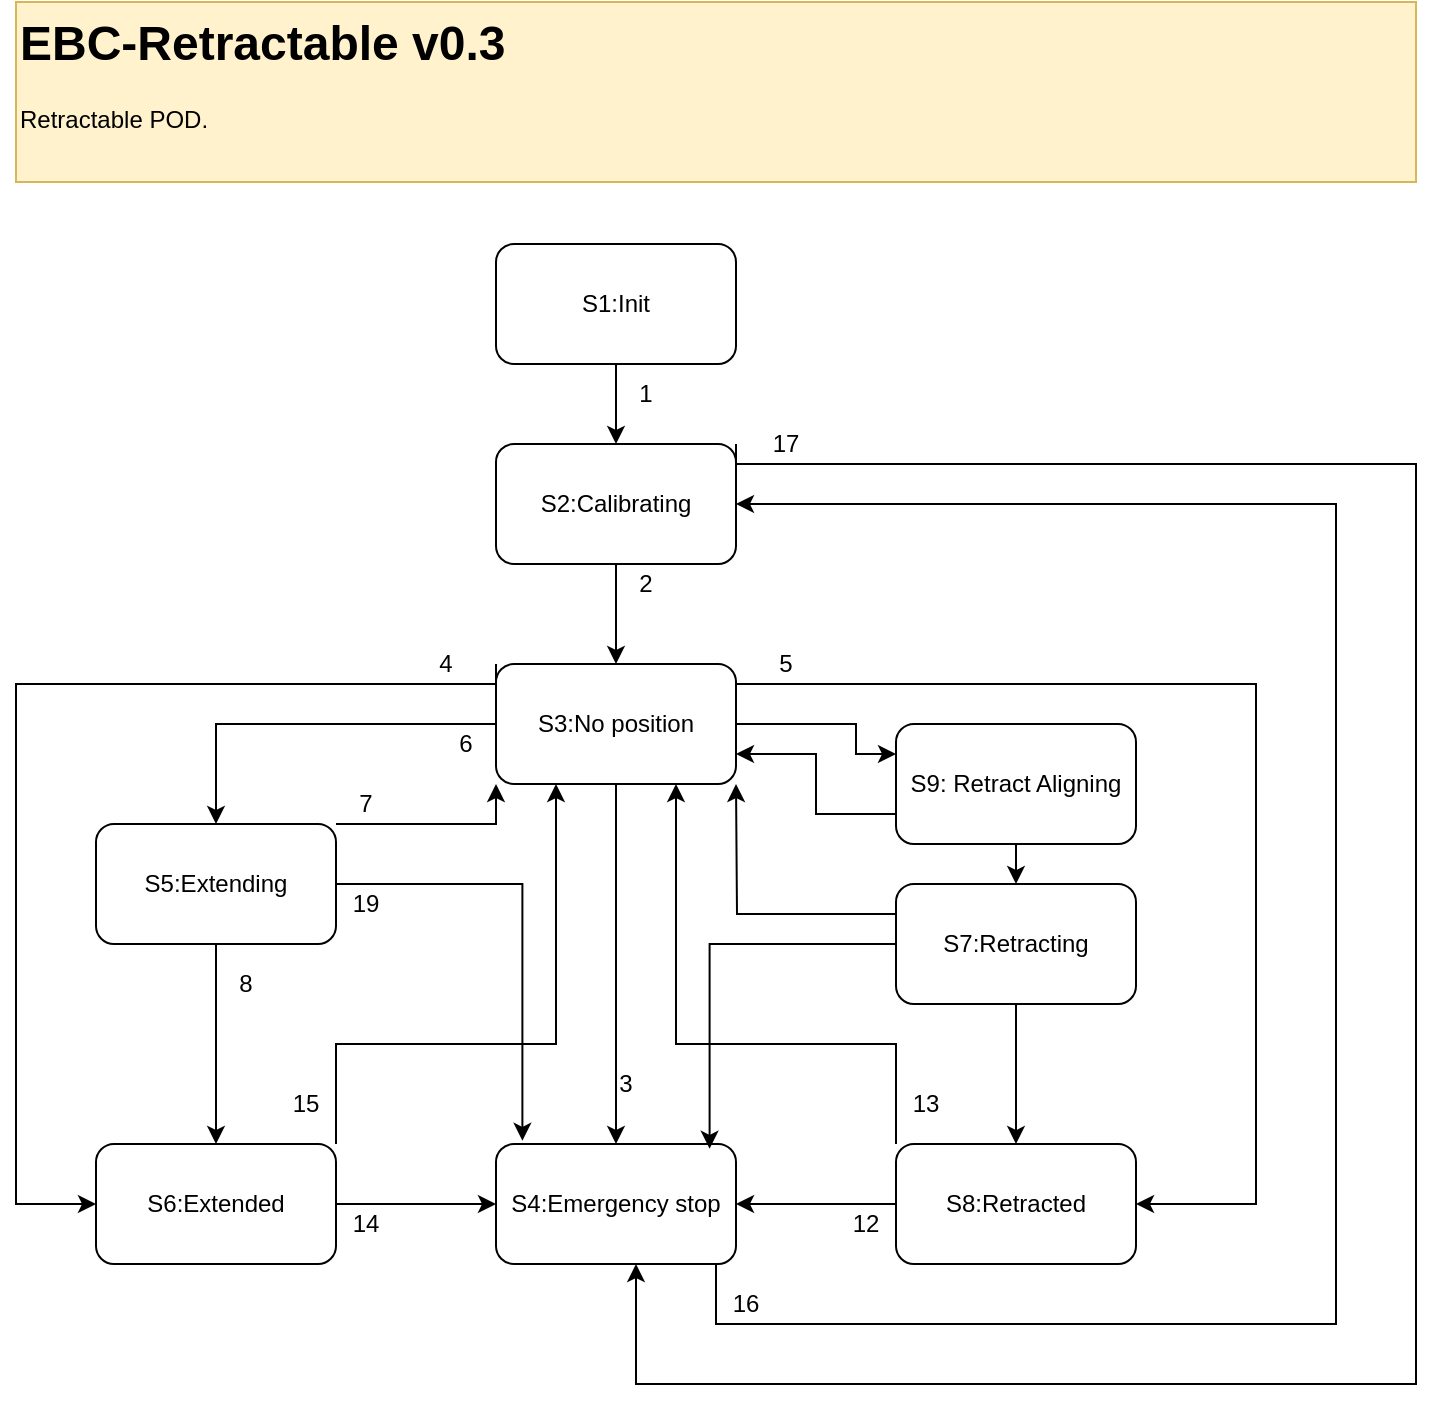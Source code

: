 <mxfile>
    <diagram id="JDhQ3MOjcqF2Rj4PaNCb" name="Page-1">
        <mxGraphModel dx="1002" dy="867" grid="1" gridSize="10" guides="1" tooltips="1" connect="1" arrows="1" fold="1" page="1" pageScale="1" pageWidth="827" pageHeight="1169" math="0" shadow="0">
            <root>
                <mxCell id="0"/>
                <mxCell id="1" parent="0"/>
                <mxCell id="IWyZwPLyy9rQY7GGPiD5-44" style="edgeStyle=orthogonalEdgeStyle;rounded=0;orthogonalLoop=1;jettySize=auto;html=1;entryX=1;entryY=0.5;entryDx=0;entryDy=0;" parent="1" source="IWyZwPLyy9rQY7GGPiD5-19" target="IWyZwPLyy9rQY7GGPiD5-22" edge="1">
                    <mxGeometry relative="1" as="geometry">
                        <Array as="points">
                            <mxPoint x="410" y="700"/>
                            <mxPoint x="720" y="700"/>
                            <mxPoint x="720" y="290"/>
                        </Array>
                    </mxGeometry>
                </mxCell>
                <mxCell id="IWyZwPLyy9rQY7GGPiD5-19" value="S4:Emergency stop" style="rounded=1;whiteSpace=wrap;html=1;" parent="1" vertex="1">
                    <mxGeometry x="300" y="610" width="120" height="60" as="geometry"/>
                </mxCell>
                <mxCell id="IWyZwPLyy9rQY7GGPiD5-28" style="edgeStyle=orthogonalEdgeStyle;rounded=0;orthogonalLoop=1;jettySize=auto;html=1;entryX=0.5;entryY=0;entryDx=0;entryDy=0;" parent="1" source="IWyZwPLyy9rQY7GGPiD5-20" target="IWyZwPLyy9rQY7GGPiD5-22" edge="1">
                    <mxGeometry relative="1" as="geometry"/>
                </mxCell>
                <mxCell id="IWyZwPLyy9rQY7GGPiD5-20" value="S1:Init" style="rounded=1;whiteSpace=wrap;html=1;" parent="1" vertex="1">
                    <mxGeometry x="300" y="160" width="120" height="60" as="geometry"/>
                </mxCell>
                <mxCell id="IWyZwPLyy9rQY7GGPiD5-30" style="edgeStyle=orthogonalEdgeStyle;rounded=0;orthogonalLoop=1;jettySize=auto;html=1;" parent="1" source="IWyZwPLyy9rQY7GGPiD5-21" target="IWyZwPLyy9rQY7GGPiD5-25" edge="1">
                    <mxGeometry relative="1" as="geometry"/>
                </mxCell>
                <mxCell id="IWyZwPLyy9rQY7GGPiD5-32" style="edgeStyle=orthogonalEdgeStyle;rounded=0;orthogonalLoop=1;jettySize=auto;html=1;exitX=0.5;exitY=1;exitDx=0;exitDy=0;entryX=0.5;entryY=0;entryDx=0;entryDy=0;" parent="1" source="IWyZwPLyy9rQY7GGPiD5-21" target="IWyZwPLyy9rQY7GGPiD5-19" edge="1">
                    <mxGeometry relative="1" as="geometry"/>
                </mxCell>
                <mxCell id="IWyZwPLyy9rQY7GGPiD5-40" style="edgeStyle=orthogonalEdgeStyle;rounded=0;orthogonalLoop=1;jettySize=auto;html=1;exitX=0.99;exitY=0.147;exitDx=0;exitDy=0;exitPerimeter=0;" parent="1" source="IWyZwPLyy9rQY7GGPiD5-21" target="IWyZwPLyy9rQY7GGPiD5-23" edge="1">
                    <mxGeometry relative="1" as="geometry">
                        <Array as="points">
                            <mxPoint x="420" y="379"/>
                            <mxPoint x="420" y="380"/>
                            <mxPoint x="680" y="380"/>
                            <mxPoint x="680" y="640"/>
                        </Array>
                    </mxGeometry>
                </mxCell>
                <mxCell id="IWyZwPLyy9rQY7GGPiD5-41" style="edgeStyle=orthogonalEdgeStyle;rounded=0;orthogonalLoop=1;jettySize=auto;html=1;exitX=0;exitY=0;exitDx=0;exitDy=0;entryX=0;entryY=0.5;entryDx=0;entryDy=0;" parent="1" source="IWyZwPLyy9rQY7GGPiD5-21" target="IWyZwPLyy9rQY7GGPiD5-24" edge="1">
                    <mxGeometry relative="1" as="geometry">
                        <Array as="points">
                            <mxPoint x="300" y="380"/>
                            <mxPoint x="60" y="380"/>
                            <mxPoint x="60" y="640"/>
                        </Array>
                    </mxGeometry>
                </mxCell>
                <mxCell id="8" style="edgeStyle=orthogonalEdgeStyle;html=1;exitX=1;exitY=0.5;exitDx=0;exitDy=0;entryX=0;entryY=0.25;entryDx=0;entryDy=0;rounded=0;" edge="1" parent="1" source="IWyZwPLyy9rQY7GGPiD5-21" target="2">
                    <mxGeometry relative="1" as="geometry">
                        <Array as="points">
                            <mxPoint x="480" y="400"/>
                            <mxPoint x="480" y="415"/>
                        </Array>
                    </mxGeometry>
                </mxCell>
                <mxCell id="IWyZwPLyy9rQY7GGPiD5-21" value="S3:No position" style="rounded=1;whiteSpace=wrap;html=1;" parent="1" vertex="1">
                    <mxGeometry x="300" y="370" width="120" height="60" as="geometry"/>
                </mxCell>
                <mxCell id="IWyZwPLyy9rQY7GGPiD5-29" style="edgeStyle=orthogonalEdgeStyle;rounded=0;orthogonalLoop=1;jettySize=auto;html=1;entryX=0.5;entryY=0;entryDx=0;entryDy=0;" parent="1" source="IWyZwPLyy9rQY7GGPiD5-22" target="IWyZwPLyy9rQY7GGPiD5-21" edge="1">
                    <mxGeometry relative="1" as="geometry"/>
                </mxCell>
                <mxCell id="IWyZwPLyy9rQY7GGPiD5-67" style="edgeStyle=orthogonalEdgeStyle;rounded=0;orthogonalLoop=1;jettySize=auto;html=1;exitX=1;exitY=0;exitDx=0;exitDy=0;" parent="1" source="IWyZwPLyy9rQY7GGPiD5-22" edge="1">
                    <mxGeometry relative="1" as="geometry">
                        <mxPoint x="370" y="670" as="targetPoint"/>
                        <Array as="points">
                            <mxPoint x="420" y="270"/>
                            <mxPoint x="760" y="270"/>
                            <mxPoint x="760" y="730"/>
                            <mxPoint x="370" y="730"/>
                            <mxPoint x="370" y="670"/>
                        </Array>
                    </mxGeometry>
                </mxCell>
                <mxCell id="IWyZwPLyy9rQY7GGPiD5-22" value="S2:Calibrating" style="rounded=1;whiteSpace=wrap;html=1;" parent="1" vertex="1">
                    <mxGeometry x="300" y="260" width="120" height="60" as="geometry"/>
                </mxCell>
                <mxCell id="IWyZwPLyy9rQY7GGPiD5-39" style="edgeStyle=orthogonalEdgeStyle;rounded=0;orthogonalLoop=1;jettySize=auto;html=1;entryX=1;entryY=0.5;entryDx=0;entryDy=0;" parent="1" source="IWyZwPLyy9rQY7GGPiD5-23" target="IWyZwPLyy9rQY7GGPiD5-19" edge="1">
                    <mxGeometry relative="1" as="geometry"/>
                </mxCell>
                <mxCell id="IWyZwPLyy9rQY7GGPiD5-73" style="edgeStyle=orthogonalEdgeStyle;rounded=0;orthogonalLoop=1;jettySize=auto;html=1;exitX=0;exitY=0;exitDx=0;exitDy=0;entryX=0.75;entryY=1;entryDx=0;entryDy=0;" parent="1" source="IWyZwPLyy9rQY7GGPiD5-23" target="IWyZwPLyy9rQY7GGPiD5-21" edge="1">
                    <mxGeometry relative="1" as="geometry">
                        <Array as="points">
                            <mxPoint x="500" y="560"/>
                            <mxPoint x="390" y="560"/>
                        </Array>
                    </mxGeometry>
                </mxCell>
                <mxCell id="IWyZwPLyy9rQY7GGPiD5-23" value="S8:Retracted" style="rounded=1;whiteSpace=wrap;html=1;" parent="1" vertex="1">
                    <mxGeometry x="500" y="610" width="120" height="60" as="geometry"/>
                </mxCell>
                <mxCell id="IWyZwPLyy9rQY7GGPiD5-38" style="edgeStyle=orthogonalEdgeStyle;rounded=0;orthogonalLoop=1;jettySize=auto;html=1;exitX=1;exitY=0.5;exitDx=0;exitDy=0;entryX=0;entryY=0.5;entryDx=0;entryDy=0;" parent="1" source="IWyZwPLyy9rQY7GGPiD5-24" target="IWyZwPLyy9rQY7GGPiD5-19" edge="1">
                    <mxGeometry relative="1" as="geometry"/>
                </mxCell>
                <mxCell id="IWyZwPLyy9rQY7GGPiD5-74" style="edgeStyle=orthogonalEdgeStyle;rounded=0;orthogonalLoop=1;jettySize=auto;html=1;exitX=1;exitY=0;exitDx=0;exitDy=0;entryX=0.25;entryY=1;entryDx=0;entryDy=0;" parent="1" source="IWyZwPLyy9rQY7GGPiD5-24" target="IWyZwPLyy9rQY7GGPiD5-21" edge="1">
                    <mxGeometry relative="1" as="geometry">
                        <Array as="points">
                            <mxPoint x="220" y="560"/>
                            <mxPoint x="330" y="560"/>
                        </Array>
                    </mxGeometry>
                </mxCell>
                <mxCell id="IWyZwPLyy9rQY7GGPiD5-24" value="S6:Extended" style="rounded=1;whiteSpace=wrap;html=1;" parent="1" vertex="1">
                    <mxGeometry x="100" y="610" width="120" height="60" as="geometry"/>
                </mxCell>
                <mxCell id="IWyZwPLyy9rQY7GGPiD5-36" style="edgeStyle=orthogonalEdgeStyle;rounded=0;orthogonalLoop=1;jettySize=auto;html=1;entryX=0.5;entryY=0;entryDx=0;entryDy=0;" parent="1" source="IWyZwPLyy9rQY7GGPiD5-25" target="IWyZwPLyy9rQY7GGPiD5-24" edge="1">
                    <mxGeometry relative="1" as="geometry"/>
                </mxCell>
                <mxCell id="IWyZwPLyy9rQY7GGPiD5-46" style="edgeStyle=orthogonalEdgeStyle;rounded=0;orthogonalLoop=1;jettySize=auto;html=1;exitX=1;exitY=0;exitDx=0;exitDy=0;entryX=0;entryY=1;entryDx=0;entryDy=0;" parent="1" source="IWyZwPLyy9rQY7GGPiD5-25" target="IWyZwPLyy9rQY7GGPiD5-21" edge="1">
                    <mxGeometry relative="1" as="geometry">
                        <Array as="points">
                            <mxPoint x="300" y="450"/>
                        </Array>
                    </mxGeometry>
                </mxCell>
                <mxCell id="IWyZwPLyy9rQY7GGPiD5-25" value="S5:Extending" style="rounded=1;whiteSpace=wrap;html=1;" parent="1" vertex="1">
                    <mxGeometry x="100" y="450" width="120" height="60" as="geometry"/>
                </mxCell>
                <mxCell id="IWyZwPLyy9rQY7GGPiD5-35" style="edgeStyle=orthogonalEdgeStyle;rounded=0;orthogonalLoop=1;jettySize=auto;html=1;entryX=0.5;entryY=0;entryDx=0;entryDy=0;" parent="1" source="IWyZwPLyy9rQY7GGPiD5-26" target="IWyZwPLyy9rQY7GGPiD5-23" edge="1">
                    <mxGeometry relative="1" as="geometry"/>
                </mxCell>
                <mxCell id="10" style="edgeStyle=orthogonalEdgeStyle;rounded=0;jumpSize=6;html=1;exitX=0;exitY=0.25;exitDx=0;exitDy=0;" edge="1" parent="1" source="IWyZwPLyy9rQY7GGPiD5-26">
                    <mxGeometry relative="1" as="geometry">
                        <mxPoint x="420" y="430" as="targetPoint"/>
                    </mxGeometry>
                </mxCell>
                <mxCell id="IWyZwPLyy9rQY7GGPiD5-26" value="S7:Retracting" style="rounded=1;whiteSpace=wrap;html=1;" parent="1" vertex="1">
                    <mxGeometry x="500" y="480" width="120" height="60" as="geometry"/>
                </mxCell>
                <mxCell id="IWyZwPLyy9rQY7GGPiD5-51" value="1" style="text;html=1;align=center;verticalAlign=middle;whiteSpace=wrap;rounded=0;" parent="1" vertex="1">
                    <mxGeometry x="360" y="225" width="30" height="20" as="geometry"/>
                </mxCell>
                <mxCell id="IWyZwPLyy9rQY7GGPiD5-52" value="2" style="text;html=1;align=center;verticalAlign=middle;whiteSpace=wrap;rounded=0;" parent="1" vertex="1">
                    <mxGeometry x="360" y="320" width="30" height="20" as="geometry"/>
                </mxCell>
                <mxCell id="IWyZwPLyy9rQY7GGPiD5-53" value="3" style="text;html=1;align=center;verticalAlign=middle;whiteSpace=wrap;rounded=0;" parent="1" vertex="1">
                    <mxGeometry x="350" y="570" width="30" height="20" as="geometry"/>
                </mxCell>
                <mxCell id="IWyZwPLyy9rQY7GGPiD5-54" value="6" style="text;html=1;align=center;verticalAlign=middle;whiteSpace=wrap;rounded=0;" parent="1" vertex="1">
                    <mxGeometry x="270" y="400" width="30" height="20" as="geometry"/>
                </mxCell>
                <mxCell id="IWyZwPLyy9rQY7GGPiD5-57" value="8" style="text;html=1;align=center;verticalAlign=middle;whiteSpace=wrap;rounded=0;" parent="1" vertex="1">
                    <mxGeometry x="160" y="520" width="30" height="20" as="geometry"/>
                </mxCell>
                <mxCell id="IWyZwPLyy9rQY7GGPiD5-58" value="7" style="text;html=1;align=center;verticalAlign=middle;whiteSpace=wrap;rounded=0;" parent="1" vertex="1">
                    <mxGeometry x="220" y="430" width="30" height="20" as="geometry"/>
                </mxCell>
                <mxCell id="IWyZwPLyy9rQY7GGPiD5-62" value="4" style="text;html=1;align=center;verticalAlign=middle;whiteSpace=wrap;rounded=0;" parent="1" vertex="1">
                    <mxGeometry x="260" y="360" width="30" height="20" as="geometry"/>
                </mxCell>
                <mxCell id="IWyZwPLyy9rQY7GGPiD5-63" value="5" style="text;html=1;align=center;verticalAlign=middle;whiteSpace=wrap;rounded=0;" parent="1" vertex="1">
                    <mxGeometry x="430" y="360" width="30" height="20" as="geometry"/>
                </mxCell>
                <mxCell id="IWyZwPLyy9rQY7GGPiD5-64" value="14" style="text;html=1;align=center;verticalAlign=middle;whiteSpace=wrap;rounded=0;" parent="1" vertex="1">
                    <mxGeometry x="220" y="640" width="30" height="20" as="geometry"/>
                </mxCell>
                <mxCell id="IWyZwPLyy9rQY7GGPiD5-65" value="12" style="text;html=1;align=center;verticalAlign=middle;whiteSpace=wrap;rounded=0;" parent="1" vertex="1">
                    <mxGeometry x="470" y="640" width="30" height="20" as="geometry"/>
                </mxCell>
                <mxCell id="IWyZwPLyy9rQY7GGPiD5-66" value="16" style="text;html=1;align=center;verticalAlign=middle;whiteSpace=wrap;rounded=0;" parent="1" vertex="1">
                    <mxGeometry x="410" y="680" width="30" height="20" as="geometry"/>
                </mxCell>
                <mxCell id="IWyZwPLyy9rQY7GGPiD5-68" value="17" style="text;html=1;align=center;verticalAlign=middle;whiteSpace=wrap;rounded=0;" parent="1" vertex="1">
                    <mxGeometry x="430" y="250" width="30" height="20" as="geometry"/>
                </mxCell>
                <mxCell id="IWyZwPLyy9rQY7GGPiD5-75" value="13" style="text;html=1;align=center;verticalAlign=middle;whiteSpace=wrap;rounded=0;" parent="1" vertex="1">
                    <mxGeometry x="500" y="580" width="30" height="20" as="geometry"/>
                </mxCell>
                <mxCell id="IWyZwPLyy9rQY7GGPiD5-76" value="15" style="text;html=1;align=center;verticalAlign=middle;whiteSpace=wrap;rounded=0;" parent="1" vertex="1">
                    <mxGeometry x="190" y="580" width="30" height="20" as="geometry"/>
                </mxCell>
                <mxCell id="IWyZwPLyy9rQY7GGPiD5-81" value="&lt;h1 style=&quot;margin-top: 0px;&quot;&gt;EBC-Retractable v0.3&lt;/h1&gt;&lt;div&gt;Retractable POD.&lt;/div&gt;" style="text;html=1;whiteSpace=wrap;overflow=hidden;rounded=0;fillColor=#fff2cc;strokeColor=#d6b656;" parent="1" vertex="1">
                    <mxGeometry x="60" y="39" width="700" height="90" as="geometry"/>
                </mxCell>
                <mxCell id="IWyZwPLyy9rQY7GGPiD5-82" style="edgeStyle=orthogonalEdgeStyle;rounded=0;orthogonalLoop=1;jettySize=auto;html=1;entryX=0.89;entryY=0.04;entryDx=0;entryDy=0;entryPerimeter=0;" parent="1" source="IWyZwPLyy9rQY7GGPiD5-26" target="IWyZwPLyy9rQY7GGPiD5-19" edge="1">
                    <mxGeometry relative="1" as="geometry"/>
                </mxCell>
                <mxCell id="IWyZwPLyy9rQY7GGPiD5-83" style="edgeStyle=orthogonalEdgeStyle;rounded=0;orthogonalLoop=1;jettySize=auto;html=1;entryX=0.11;entryY=-0.027;entryDx=0;entryDy=0;entryPerimeter=0;" parent="1" source="IWyZwPLyy9rQY7GGPiD5-25" target="IWyZwPLyy9rQY7GGPiD5-19" edge="1">
                    <mxGeometry relative="1" as="geometry"/>
                </mxCell>
                <mxCell id="IWyZwPLyy9rQY7GGPiD5-85" value="19" style="text;html=1;align=center;verticalAlign=middle;whiteSpace=wrap;rounded=0;" parent="1" vertex="1">
                    <mxGeometry x="220" y="480" width="30" height="20" as="geometry"/>
                </mxCell>
                <mxCell id="4" style="edgeStyle=none;html=1;" edge="1" parent="1" source="2" target="IWyZwPLyy9rQY7GGPiD5-26">
                    <mxGeometry relative="1" as="geometry"/>
                </mxCell>
                <mxCell id="9" style="edgeStyle=orthogonalEdgeStyle;html=1;exitX=0;exitY=0.75;exitDx=0;exitDy=0;entryX=1;entryY=0.75;entryDx=0;entryDy=0;jumpSize=6;rounded=0;" edge="1" parent="1" source="2" target="IWyZwPLyy9rQY7GGPiD5-21">
                    <mxGeometry relative="1" as="geometry"/>
                </mxCell>
                <mxCell id="2" value="S9: Retract Aligning" style="rounded=1;whiteSpace=wrap;html=1;" vertex="1" parent="1">
                    <mxGeometry x="500" y="400" width="120" height="60" as="geometry"/>
                </mxCell>
            </root>
        </mxGraphModel>
    </diagram>
</mxfile>